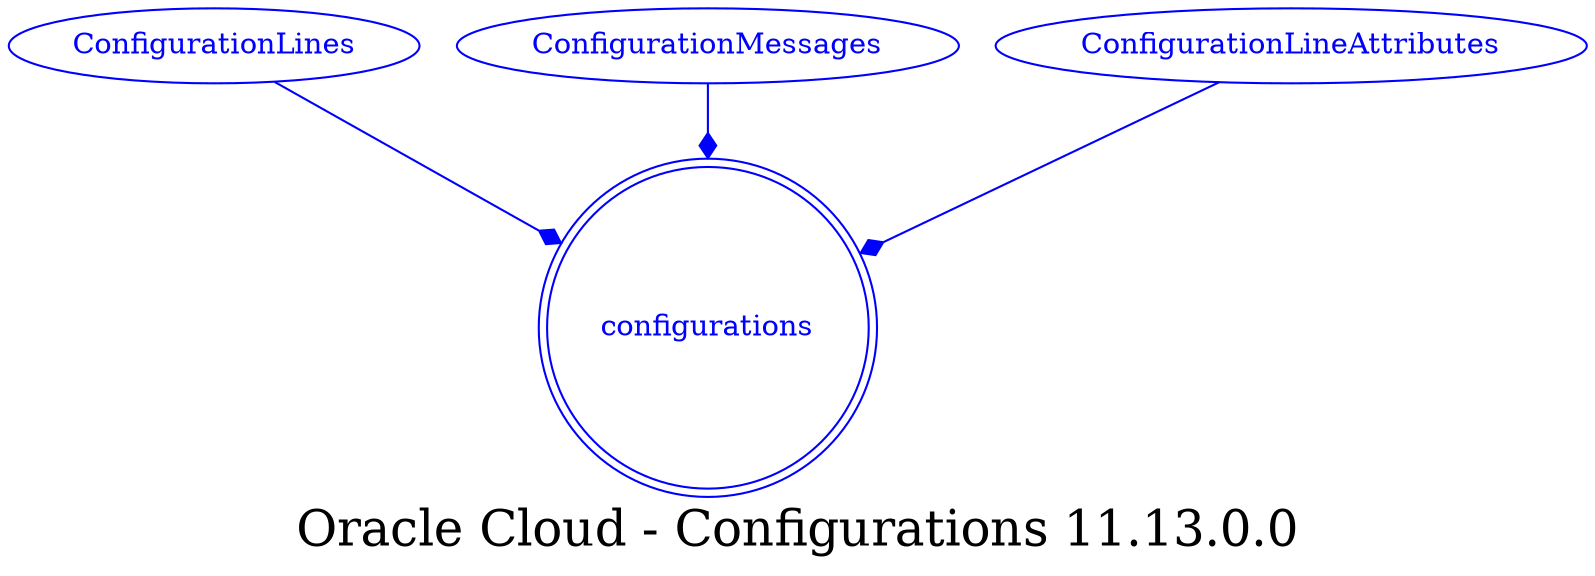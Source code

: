 digraph LexiconGraph {
graph[label="Oracle Cloud - Configurations 11.13.0.0", fontsize=24]
splines=true
"configurations" [color=blue, fontcolor=blue, shape=doublecircle]
"ConfigurationLines" -> "configurations" [color=blue, fontcolor=blue, arrowhead=diamond, arrowtail=none]
"ConfigurationLines" [color=blue, fontcolor=blue, shape=ellipse]
"ConfigurationMessages" -> "configurations" [color=blue, fontcolor=blue, arrowhead=diamond, arrowtail=none]
"ConfigurationMessages" [color=blue, fontcolor=blue, shape=ellipse]
"ConfigurationLineAttributes" -> "configurations" [color=blue, fontcolor=blue, arrowhead=diamond, arrowtail=none]
"ConfigurationLineAttributes" [color=blue, fontcolor=blue, shape=ellipse]
}
